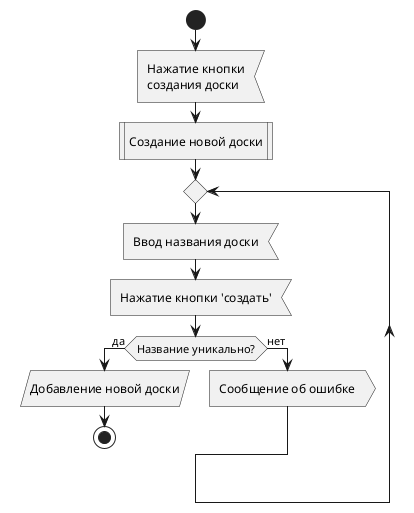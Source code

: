 @startuml
'https://plantuml.com/activity-diagram-beta
start
    :Нажатие кнопки\nсоздания доски<
    :Создание новой доски|
        repeat
            :Ввод названия доски<
            :Нажатие кнопки 'создать'<
            if(Название уникально?)is (да) then
                :Добавление новой доски/
                stop
            else(нет)
                :Сообщение об ошибке>
@enduml
